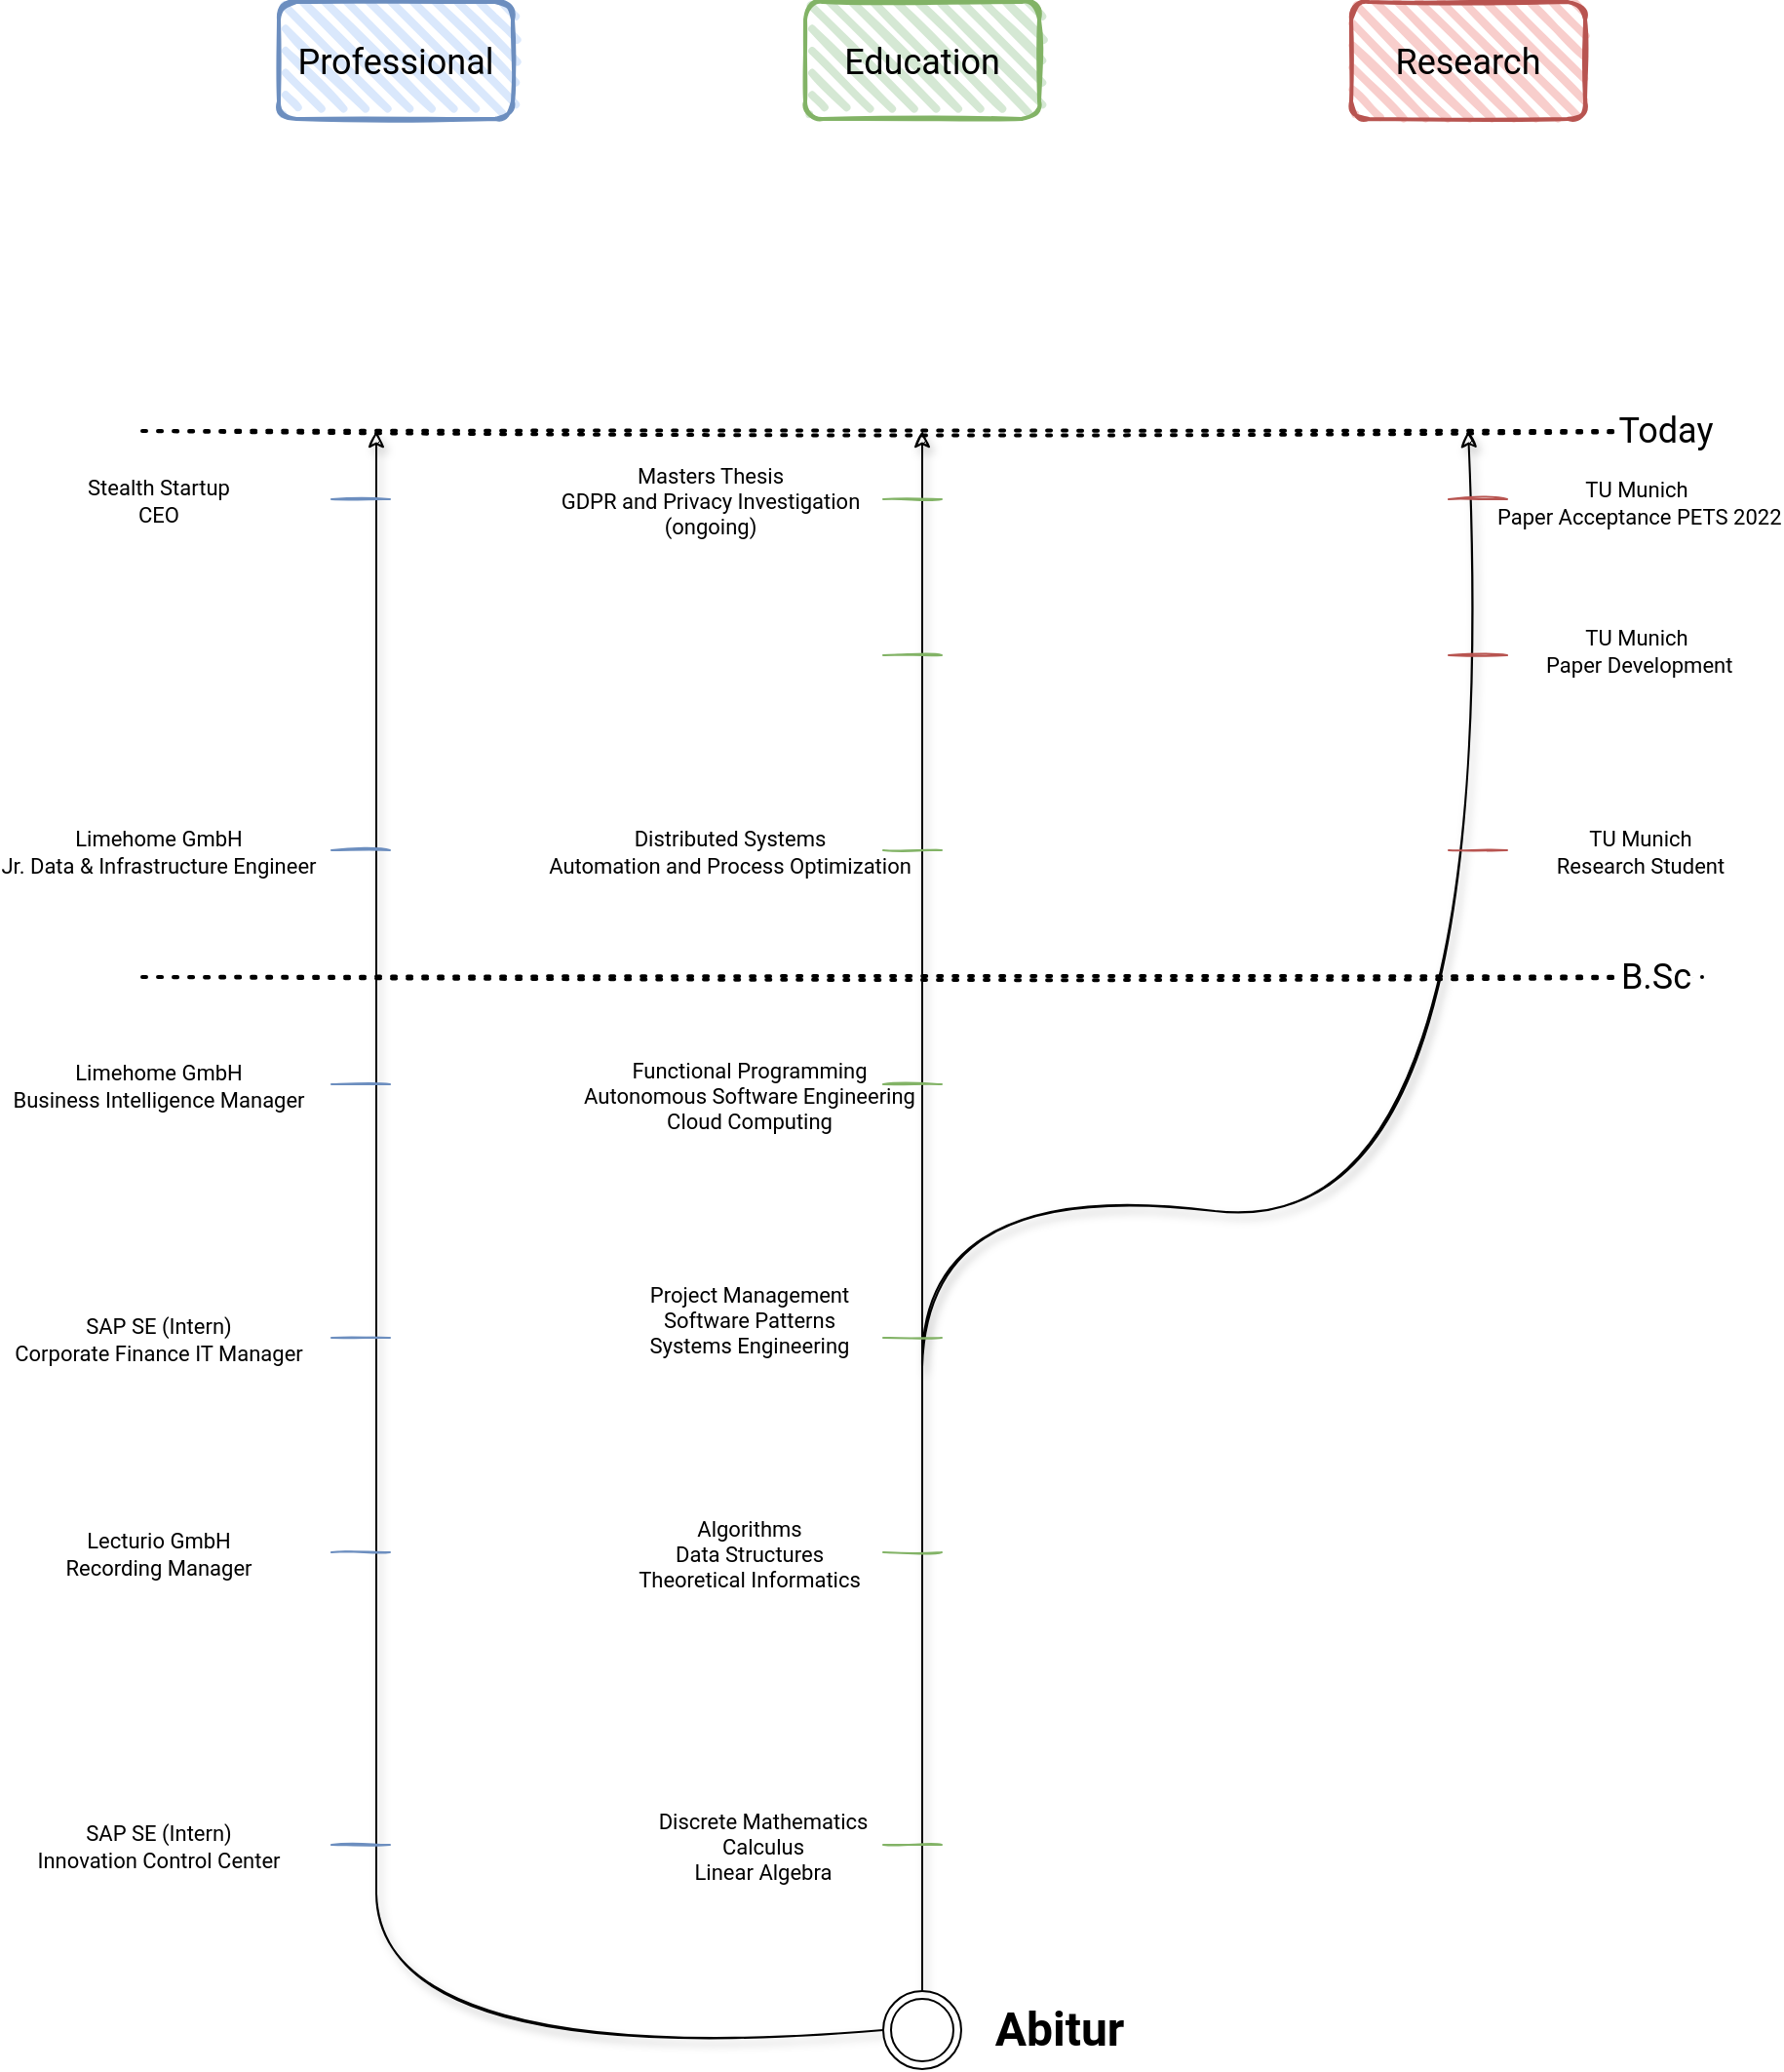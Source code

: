 <mxfile version="20.1.1" type="github">
  <diagram id="IRsSvw7N2JVn_KLH-h0_" name="Page-1">
    <mxGraphModel dx="1868" dy="781" grid="1" gridSize="10" guides="1" tooltips="1" connect="1" arrows="1" fold="1" page="1" pageScale="1" pageWidth="850" pageHeight="1100" math="0" shadow="0">
      <root>
        <mxCell id="0" />
        <mxCell id="1" parent="0" />
        <mxCell id="YoXsgUGoJQbxuJQZpZ67-3" value="" style="curved=1;endArrow=classic;html=1;rounded=0;exitX=0;exitY=0.5;exitDx=0;exitDy=0;sketch=1;shadow=1;" parent="1" source="YoXsgUGoJQbxuJQZpZ67-5" edge="1">
          <mxGeometry width="50" height="50" relative="1" as="geometry">
            <mxPoint x="360" y="600" as="sourcePoint" />
            <mxPoint x="120" y="240" as="targetPoint" />
            <Array as="points">
              <mxPoint x="120" y="1080" />
              <mxPoint x="120" y="900" />
            </Array>
          </mxGeometry>
        </mxCell>
        <mxCell id="YoXsgUGoJQbxuJQZpZ67-5" value="" style="ellipse;shape=doubleEllipse;whiteSpace=wrap;html=1;aspect=fixed;" parent="1" vertex="1">
          <mxGeometry x="380" y="1040" width="40" height="40" as="geometry" />
        </mxCell>
        <mxCell id="YoXsgUGoJQbxuJQZpZ67-8" value="" style="endArrow=classic;html=1;rounded=0;exitX=0.5;exitY=0;exitDx=0;exitDy=0;sketch=1;shadow=1;" parent="1" source="YoXsgUGoJQbxuJQZpZ67-5" edge="1">
          <mxGeometry width="50" height="50" relative="1" as="geometry">
            <mxPoint x="440" y="810" as="sourcePoint" />
            <mxPoint x="400" y="240" as="targetPoint" />
          </mxGeometry>
        </mxCell>
        <mxCell id="YoXsgUGoJQbxuJQZpZ67-9" value="&lt;font style=&quot;font-size: 18px;&quot; data-font-src=&quot;https://fonts.googleapis.com/css?family=Roboto&quot; face=&quot;Roboto&quot;&gt;Professional&lt;/font&gt;" style="rounded=1;whiteSpace=wrap;html=1;strokeWidth=2;fillWeight=4;hachureGap=8;hachureAngle=45;fillColor=#dae8fc;sketch=1;strokeColor=#6c8ebf;" parent="1" vertex="1">
          <mxGeometry x="70" y="20" width="120" height="60" as="geometry" />
        </mxCell>
        <mxCell id="YoXsgUGoJQbxuJQZpZ67-10" value="&lt;font style=&quot;font-size: 18px;&quot; data-font-src=&quot;https://fonts.googleapis.com/css?family=Roboto&quot; face=&quot;Roboto&quot;&gt;Education&lt;/font&gt;" style="rounded=1;whiteSpace=wrap;html=1;strokeWidth=2;fillWeight=4;hachureGap=8;hachureAngle=45;fillColor=#d5e8d4;sketch=1;strokeColor=#82b366;" parent="1" vertex="1">
          <mxGeometry x="340" y="20" width="120" height="60" as="geometry" />
        </mxCell>
        <mxCell id="YoXsgUGoJQbxuJQZpZ67-11" value="&lt;font style=&quot;font-size: 18px;&quot; data-font-src=&quot;https://fonts.googleapis.com/css?family=Roboto&quot; face=&quot;Roboto&quot;&gt;Research&lt;/font&gt;" style="rounded=1;whiteSpace=wrap;html=1;strokeWidth=2;fillWeight=4;hachureGap=8;hachureAngle=45;fillColor=#f8cecc;sketch=1;strokeColor=#b85450;" parent="1" vertex="1">
          <mxGeometry x="620" y="20" width="120" height="60" as="geometry" />
        </mxCell>
        <mxCell id="YoXsgUGoJQbxuJQZpZ67-12" value="" style="endArrow=none;dashed=1;html=1;dashPattern=1 3;strokeWidth=2;rounded=0;fontFamily=Roboto;fontSource=https%3A%2F%2Ffonts.googleapis.com%2Fcss%3Ffamily%3DRoboto;sketch=1;endSize=2;" parent="1" edge="1">
          <mxGeometry width="50" height="50" relative="1" as="geometry">
            <mxPoint y="520" as="sourcePoint" />
            <mxPoint x="800" y="520" as="targetPoint" />
          </mxGeometry>
        </mxCell>
        <mxCell id="YoXsgUGoJQbxuJQZpZ67-13" value="&lt;font style=&quot;font-size: 18px;&quot;&gt;B.Sc &lt;/font&gt;" style="edgeLabel;html=1;align=center;verticalAlign=middle;resizable=0;points=[];fontFamily=Roboto;" parent="YoXsgUGoJQbxuJQZpZ67-12" vertex="1" connectable="0">
          <mxGeometry x="0.94" y="-1" relative="1" as="geometry">
            <mxPoint y="-2" as="offset" />
          </mxGeometry>
        </mxCell>
        <mxCell id="YoXsgUGoJQbxuJQZpZ67-14" value="" style="curved=1;endArrow=classic;html=1;rounded=0;fontFamily=Roboto;fontSource=https%3A%2F%2Ffonts.googleapis.com%2Fcss%3Ffamily%3DRoboto;fontSize=18;sketch=1;shadow=1;" parent="1" edge="1">
          <mxGeometry width="50" height="50" relative="1" as="geometry">
            <mxPoint x="400" y="720" as="sourcePoint" />
            <mxPoint x="680" y="240" as="targetPoint" />
            <Array as="points">
              <mxPoint x="400" y="620" />
              <mxPoint x="700" y="660" />
            </Array>
          </mxGeometry>
        </mxCell>
        <mxCell id="YoXsgUGoJQbxuJQZpZ67-15" value="" style="endArrow=none;dashed=1;html=1;dashPattern=1 3;strokeWidth=2;rounded=0;fontFamily=Roboto;fontSource=https%3A%2F%2Ffonts.googleapis.com%2Fcss%3Ffamily%3DRoboto;sketch=1;endSize=2;" parent="1" edge="1">
          <mxGeometry width="50" height="50" relative="1" as="geometry">
            <mxPoint y="240" as="sourcePoint" />
            <mxPoint x="800" y="240" as="targetPoint" />
          </mxGeometry>
        </mxCell>
        <mxCell id="YoXsgUGoJQbxuJQZpZ67-16" value="&lt;font style=&quot;font-size: 18px;&quot;&gt;Today&lt;/font&gt;" style="edgeLabel;html=1;align=center;verticalAlign=middle;resizable=0;points=[];fontFamily=Roboto;" parent="YoXsgUGoJQbxuJQZpZ67-15" vertex="1" connectable="0">
          <mxGeometry x="0.94" y="-1" relative="1" as="geometry">
            <mxPoint x="5" y="-2" as="offset" />
          </mxGeometry>
        </mxCell>
        <mxCell id="YoXsgUGoJQbxuJQZpZ67-17" value="Abitur" style="text;strokeColor=none;fillColor=none;html=1;fontSize=24;fontStyle=1;verticalAlign=middle;align=center;fontFamily=Roboto;fontSource=https%3A%2F%2Ffonts.googleapis.com%2Fcss%3Ffamily%3DRoboto;" parent="1" vertex="1">
          <mxGeometry x="420" y="1040" width="100" height="40" as="geometry" />
        </mxCell>
        <mxCell id="YoXsgUGoJQbxuJQZpZ67-28" value="&lt;div&gt;Stealth Startup&lt;/div&gt;&lt;div&gt;CEO&lt;br&gt;&lt;/div&gt;" style="edgeLabel;html=1;align=center;verticalAlign=middle;resizable=0;points=[];fontFamily=Roboto;labelBackgroundColor=none;" parent="1" vertex="1" connectable="0">
          <mxGeometry y="280" as="geometry">
            <mxPoint x="8" y="-4" as="offset" />
          </mxGeometry>
        </mxCell>
        <mxCell id="YoXsgUGoJQbxuJQZpZ67-29" value="" style="group;strokeColor=none;rounded=0;" parent="1" vertex="1" connectable="0">
          <mxGeometry x="97" y="270" width="30" height="700" as="geometry" />
        </mxCell>
        <mxCell id="YoXsgUGoJQbxuJQZpZ67-18" value="" style="line;strokeWidth=1;html=1;fontFamily=Roboto;fontSource=https%3A%2F%2Ffonts.googleapis.com%2Fcss%3Ffamily%3DRoboto;fontSize=18;perimeterSpacing=0;fillColor=#dae8fc;strokeColor=#6c8ebf;sketch=1;" parent="YoXsgUGoJQbxuJQZpZ67-29" vertex="1">
          <mxGeometry y="690" width="30" height="10" as="geometry" />
        </mxCell>
        <mxCell id="YoXsgUGoJQbxuJQZpZ67-20" value="" style="line;strokeWidth=1;html=1;fontFamily=Roboto;fontSource=https%3A%2F%2Ffonts.googleapis.com%2Fcss%3Ffamily%3DRoboto;fontSize=18;perimeterSpacing=0;fillColor=#dae8fc;strokeColor=#6c8ebf;sketch=1;" parent="YoXsgUGoJQbxuJQZpZ67-29" vertex="1">
          <mxGeometry y="540" width="30" height="10" as="geometry" />
        </mxCell>
        <mxCell id="YoXsgUGoJQbxuJQZpZ67-22" value="" style="line;strokeWidth=1;html=1;fontFamily=Roboto;fontSource=https%3A%2F%2Ffonts.googleapis.com%2Fcss%3Ffamily%3DRoboto;fontSize=18;perimeterSpacing=0;fillColor=#dae8fc;strokeColor=#6c8ebf;sketch=1;" parent="YoXsgUGoJQbxuJQZpZ67-29" vertex="1">
          <mxGeometry y="430" width="30" height="10" as="geometry" />
        </mxCell>
        <mxCell id="YoXsgUGoJQbxuJQZpZ67-23" value="" style="line;strokeWidth=1;html=1;fontFamily=Roboto;fontSource=https%3A%2F%2Ffonts.googleapis.com%2Fcss%3Ffamily%3DRoboto;fontSize=18;perimeterSpacing=0;fillColor=#dae8fc;strokeColor=#6c8ebf;sketch=1;" parent="YoXsgUGoJQbxuJQZpZ67-29" vertex="1">
          <mxGeometry y="300" width="30" height="10" as="geometry" />
        </mxCell>
        <mxCell id="YoXsgUGoJQbxuJQZpZ67-24" value="" style="line;strokeWidth=1;html=1;fontFamily=Roboto;fontSource=https%3A%2F%2Ffonts.googleapis.com%2Fcss%3Ffamily%3DRoboto;fontSize=18;perimeterSpacing=0;fillColor=#dae8fc;strokeColor=#6c8ebf;sketch=1;" parent="YoXsgUGoJQbxuJQZpZ67-29" vertex="1">
          <mxGeometry y="180" width="30" height="10" as="geometry" />
        </mxCell>
        <mxCell id="YoXsgUGoJQbxuJQZpZ67-27" value="" style="line;strokeWidth=1;html=1;fontFamily=Roboto;fontSource=https%3A%2F%2Ffonts.googleapis.com%2Fcss%3Ffamily%3DRoboto;fontSize=18;fillColor=#dae8fc;strokeColor=#6c8ebf;sketch=1;" parent="YoXsgUGoJQbxuJQZpZ67-29" vertex="1">
          <mxGeometry width="30" height="10" as="geometry" />
        </mxCell>
        <mxCell id="YoXsgUGoJQbxuJQZpZ67-30" value="" style="group;strokeColor=none;rounded=0;" parent="1" vertex="1" connectable="0">
          <mxGeometry x="380" y="270" width="30" height="700" as="geometry" />
        </mxCell>
        <mxCell id="YoXsgUGoJQbxuJQZpZ67-31" value="" style="line;strokeWidth=1;html=1;fontFamily=Roboto;fontSource=https%3A%2F%2Ffonts.googleapis.com%2Fcss%3Ffamily%3DRoboto;fontSize=18;perimeterSpacing=0;fillColor=#d5e8d4;strokeColor=#82b366;sketch=1;" parent="YoXsgUGoJQbxuJQZpZ67-30" vertex="1">
          <mxGeometry y="690" width="30" height="10" as="geometry" />
        </mxCell>
        <mxCell id="YoXsgUGoJQbxuJQZpZ67-32" value="" style="line;strokeWidth=1;html=1;fontFamily=Roboto;fontSource=https%3A%2F%2Ffonts.googleapis.com%2Fcss%3Ffamily%3DRoboto;fontSize=18;perimeterSpacing=0;fillColor=#d5e8d4;strokeColor=#82b366;shadow=0;sketch=1;" parent="YoXsgUGoJQbxuJQZpZ67-30" vertex="1">
          <mxGeometry y="540" width="30" height="10" as="geometry" />
        </mxCell>
        <mxCell id="YoXsgUGoJQbxuJQZpZ67-33" value="" style="line;strokeWidth=1;html=1;fontFamily=Roboto;fontSource=https%3A%2F%2Ffonts.googleapis.com%2Fcss%3Ffamily%3DRoboto;fontSize=18;perimeterSpacing=0;fillColor=#d5e8d4;strokeColor=#82b366;shadow=0;sketch=1;" parent="YoXsgUGoJQbxuJQZpZ67-30" vertex="1">
          <mxGeometry y="430" width="30" height="10" as="geometry" />
        </mxCell>
        <mxCell id="YoXsgUGoJQbxuJQZpZ67-34" value="" style="line;strokeWidth=1;html=1;fontFamily=Roboto;fontSource=https%3A%2F%2Ffonts.googleapis.com%2Fcss%3Ffamily%3DRoboto;fontSize=18;perimeterSpacing=0;fillColor=#d5e8d4;strokeColor=#82b366;shadow=0;sketch=1;" parent="YoXsgUGoJQbxuJQZpZ67-30" vertex="1">
          <mxGeometry y="300" width="30" height="10" as="geometry" />
        </mxCell>
        <mxCell id="YoXsgUGoJQbxuJQZpZ67-35" value="" style="line;strokeWidth=1;html=1;fontFamily=Roboto;fontSource=https%3A%2F%2Ffonts.googleapis.com%2Fcss%3Ffamily%3DRoboto;fontSize=18;perimeterSpacing=0;fillColor=#d5e8d4;strokeColor=#82b366;shadow=0;sketch=1;" parent="YoXsgUGoJQbxuJQZpZ67-30" vertex="1">
          <mxGeometry y="180" width="30" height="10" as="geometry" />
        </mxCell>
        <mxCell id="YoXsgUGoJQbxuJQZpZ67-36" value="" style="line;strokeWidth=1;html=1;fontFamily=Roboto;fontSource=https%3A%2F%2Ffonts.googleapis.com%2Fcss%3Ffamily%3DRoboto;fontSize=18;perimeterSpacing=0;fillColor=#d5e8d4;strokeColor=#82b366;shadow=0;sketch=1;" parent="YoXsgUGoJQbxuJQZpZ67-30" vertex="1">
          <mxGeometry y="80" width="30" height="10" as="geometry" />
        </mxCell>
        <mxCell id="YoXsgUGoJQbxuJQZpZ67-37" value="" style="line;strokeWidth=1;html=1;fontFamily=Roboto;fontSource=https%3A%2F%2Ffonts.googleapis.com%2Fcss%3Ffamily%3DRoboto;fontSize=18;fillColor=#d5e8d4;strokeColor=#82b366;shadow=0;sketch=1;" parent="YoXsgUGoJQbxuJQZpZ67-30" vertex="1">
          <mxGeometry width="30" height="10" as="geometry" />
        </mxCell>
        <mxCell id="YoXsgUGoJQbxuJQZpZ67-42" value="" style="line;strokeWidth=1;html=1;fontFamily=Roboto;fontSource=https%3A%2F%2Ffonts.googleapis.com%2Fcss%3Ffamily%3DRoboto;fontSize=18;perimeterSpacing=0;fillColor=#f8cecc;strokeColor=#b85450;sketch=1;" parent="1" vertex="1">
          <mxGeometry x="670" y="450" width="30" height="10" as="geometry" />
        </mxCell>
        <mxCell id="YoXsgUGoJQbxuJQZpZ67-43" value="" style="line;strokeWidth=1;html=1;fontFamily=Roboto;fontSource=https%3A%2F%2Ffonts.googleapis.com%2Fcss%3Ffamily%3DRoboto;fontSize=18;perimeterSpacing=0;fillColor=#f8cecc;strokeColor=#b85450;sketch=1;" parent="1" vertex="1">
          <mxGeometry x="670" y="350" width="30" height="10" as="geometry" />
        </mxCell>
        <mxCell id="YoXsgUGoJQbxuJQZpZ67-44" value="" style="line;strokeWidth=1;html=1;fontFamily=Roboto;fontSource=https%3A%2F%2Ffonts.googleapis.com%2Fcss%3Ffamily%3DRoboto;fontSize=18;fillColor=#f8cecc;strokeColor=#b85450;sketch=1;" parent="1" vertex="1">
          <mxGeometry x="670" y="270" width="30" height="10" as="geometry" />
        </mxCell>
        <mxCell id="YoXsgUGoJQbxuJQZpZ67-46" value="&lt;div&gt;Limehome GmbH&lt;br&gt;&lt;/div&gt;&lt;div&gt;Jr. Data &amp;amp; Infrastructure Engineer&lt;br&gt;&lt;/div&gt;" style="edgeLabel;html=1;align=center;verticalAlign=middle;resizable=0;points=[];fontFamily=Roboto;labelBackgroundColor=none;" parent="1" vertex="1" connectable="0">
          <mxGeometry y="460" as="geometry">
            <mxPoint x="8" y="-4" as="offset" />
          </mxGeometry>
        </mxCell>
        <mxCell id="YoXsgUGoJQbxuJQZpZ67-47" value="&lt;div&gt;Limehome GmbH&lt;br&gt;&lt;/div&gt;&lt;div&gt;Business Intelligence Manager&lt;br&gt;&lt;/div&gt;" style="edgeLabel;html=1;align=center;verticalAlign=middle;resizable=0;points=[];fontFamily=Roboto;labelBackgroundColor=none;" parent="1" vertex="1" connectable="0">
          <mxGeometry y="580" as="geometry">
            <mxPoint x="8" y="-4" as="offset" />
          </mxGeometry>
        </mxCell>
        <mxCell id="YoXsgUGoJQbxuJQZpZ67-48" value="&lt;div&gt;TU Munich&lt;/div&gt;&lt;div&gt;Research Student&lt;br&gt;&lt;/div&gt;" style="edgeLabel;html=1;align=center;verticalAlign=middle;resizable=0;points=[];fontFamily=Roboto;labelBackgroundColor=none;" parent="1" vertex="1" connectable="0">
          <mxGeometry x="760" y="460" as="geometry">
            <mxPoint x="8" y="-4" as="offset" />
          </mxGeometry>
        </mxCell>
        <mxCell id="YoXsgUGoJQbxuJQZpZ67-49" value="&lt;div&gt;TU Munich&lt;/div&gt;&lt;div&gt;&amp;nbsp;Paper Development&lt;br&gt;&lt;/div&gt;" style="edgeLabel;html=1;align=center;verticalAlign=middle;resizable=0;points=[];fontFamily=Roboto;labelBackgroundColor=none;" parent="1" vertex="1" connectable="0">
          <mxGeometry x="760" y="490" as="geometry">
            <mxPoint x="6" y="-137" as="offset" />
          </mxGeometry>
        </mxCell>
        <mxCell id="YoXsgUGoJQbxuJQZpZ67-50" value="&lt;div&gt;TU Munich&lt;/div&gt;&lt;div&gt;&amp;nbsp;Paper Acceptance PETS 2022&lt;br&gt;&lt;/div&gt;" style="edgeLabel;html=1;align=center;verticalAlign=middle;resizable=0;points=[];fontFamily=Roboto;labelBackgroundColor=none;" parent="1" vertex="1" connectable="0">
          <mxGeometry x="760" y="414" as="geometry">
            <mxPoint x="6" y="-137" as="offset" />
          </mxGeometry>
        </mxCell>
        <mxCell id="YoXsgUGoJQbxuJQZpZ67-51" value="&lt;div&gt;SAP SE (Intern)&lt;br&gt;&lt;/div&gt;&lt;div&gt;Corporate Finance IT Manager&lt;br&gt;&lt;/div&gt;" style="edgeLabel;html=1;align=center;verticalAlign=middle;resizable=0;points=[];fontFamily=Roboto;labelBackgroundColor=none;" parent="1" vertex="1" connectable="0">
          <mxGeometry y="710" as="geometry">
            <mxPoint x="8" y="-4" as="offset" />
          </mxGeometry>
        </mxCell>
        <mxCell id="YoXsgUGoJQbxuJQZpZ67-52" value="&lt;div&gt;SAP SE (Intern)&lt;/div&gt;&lt;div&gt;Innovation Control Center&lt;br&gt;&lt;/div&gt;" style="edgeLabel;html=1;align=center;verticalAlign=middle;resizable=0;points=[];fontFamily=Roboto;labelBackgroundColor=none;" parent="1" vertex="1" connectable="0">
          <mxGeometry y="970" as="geometry">
            <mxPoint x="8" y="-4" as="offset" />
          </mxGeometry>
        </mxCell>
        <mxCell id="YoXsgUGoJQbxuJQZpZ67-53" value="&lt;div&gt;Lecturio GmbH&lt;br&gt;&lt;/div&gt;&lt;div&gt;Recording Manager&lt;br&gt;&lt;/div&gt;" style="edgeLabel;html=1;align=center;verticalAlign=middle;resizable=0;points=[];fontFamily=Roboto;labelBackgroundColor=none;" parent="1" vertex="1" connectable="0">
          <mxGeometry y="820" as="geometry">
            <mxPoint x="8" y="-4" as="offset" />
          </mxGeometry>
        </mxCell>
        <mxCell id="YoXsgUGoJQbxuJQZpZ67-54" value="&lt;div&gt;Discrete Mathematics&lt;/div&gt;&lt;div&gt;Calculus&lt;/div&gt;&lt;div&gt;Linear Algebra&lt;br&gt;&lt;/div&gt;" style="edgeLabel;html=1;align=center;verticalAlign=middle;resizable=0;points=[];fontFamily=Roboto;labelBackgroundColor=none;" parent="1" vertex="1" connectable="0">
          <mxGeometry x="310" y="970" as="geometry">
            <mxPoint x="8" y="-4" as="offset" />
          </mxGeometry>
        </mxCell>
        <mxCell id="YoXsgUGoJQbxuJQZpZ67-55" value="&lt;div&gt;Algorithms&lt;/div&gt;&lt;div&gt;Data Structures&lt;/div&gt;&lt;div&gt;Theoretical Informatics&lt;br&gt;&lt;/div&gt;" style="edgeLabel;html=1;align=center;verticalAlign=middle;resizable=0;points=[];fontFamily=Roboto;labelBackgroundColor=none;" parent="1" vertex="1" connectable="0">
          <mxGeometry x="310" y="820" as="geometry">
            <mxPoint x="1" y="-4" as="offset" />
          </mxGeometry>
        </mxCell>
        <mxCell id="YoXsgUGoJQbxuJQZpZ67-56" value="&lt;div&gt;Project Management&lt;/div&gt;&lt;div&gt;Software Patterns&lt;/div&gt;&lt;div&gt;Systems Engineering&lt;br&gt;&lt;/div&gt;" style="edgeLabel;html=1;align=center;verticalAlign=middle;resizable=0;points=[];fontFamily=Roboto;labelBackgroundColor=none;" parent="1" vertex="1" connectable="0">
          <mxGeometry x="310" y="700" as="geometry">
            <mxPoint x="1" y="-4" as="offset" />
          </mxGeometry>
        </mxCell>
        <mxCell id="YoXsgUGoJQbxuJQZpZ67-57" value="&lt;div&gt;Functional Programming&lt;/div&gt;&lt;div&gt;Autonomous Software Engineering&lt;/div&gt;&lt;div&gt;Cloud Computing&lt;/div&gt;" style="edgeLabel;html=1;align=center;verticalAlign=middle;resizable=0;points=[];fontFamily=Roboto;labelBackgroundColor=none;" parent="1" vertex="1" connectable="0">
          <mxGeometry x="310" y="585" as="geometry">
            <mxPoint x="1" y="-4" as="offset" />
          </mxGeometry>
        </mxCell>
        <mxCell id="YoXsgUGoJQbxuJQZpZ67-58" value="&lt;div&gt;Distributed Systems&lt;/div&gt;&lt;div&gt;Automation and Process Optimization&lt;br&gt;&lt;/div&gt;" style="edgeLabel;html=1;align=center;verticalAlign=middle;resizable=0;points=[];fontFamily=Roboto;labelBackgroundColor=none;" parent="1" vertex="1" connectable="0">
          <mxGeometry x="300" y="460" as="geometry">
            <mxPoint x="1" y="-4" as="offset" />
          </mxGeometry>
        </mxCell>
        <mxCell id="mFabG4U3AkvwDeqXhMFr-1" value="&lt;div&gt;Masters Thesis&lt;br&gt;&lt;/div&gt;&lt;div&gt;GDPR and Privacy Investigation&lt;/div&gt;&lt;div&gt;(ongoing)&lt;br&gt;&lt;/div&gt;" style="edgeLabel;html=1;align=center;verticalAlign=middle;resizable=0;points=[];fontFamily=Roboto;labelBackgroundColor=none;" vertex="1" connectable="0" parent="1">
          <mxGeometry x="290" y="280" as="geometry">
            <mxPoint x="1" y="-4" as="offset" />
          </mxGeometry>
        </mxCell>
      </root>
    </mxGraphModel>
  </diagram>
</mxfile>
